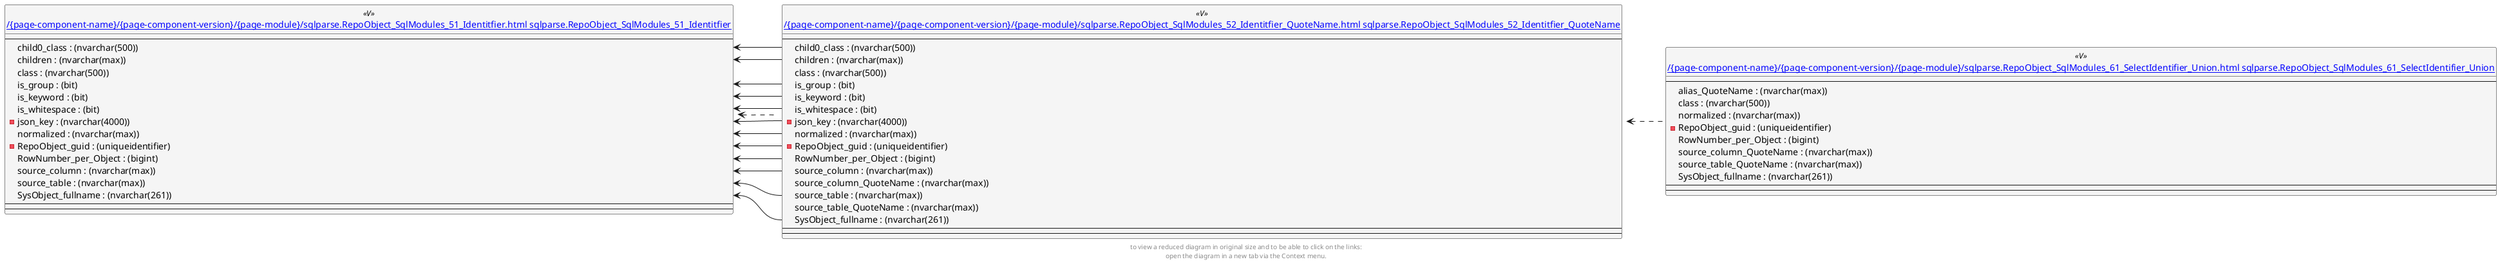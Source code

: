 @startuml
left to right direction
'top to bottom direction
hide circle
'avoide "." issues:
set namespaceSeparator none


skinparam class {
  BackgroundColor White
  BackgroundColor<<FN>> Yellow
  BackgroundColor<<FS>> Yellow
  BackgroundColor<<FT>> LightGray
  BackgroundColor<<IF>> Yellow
  BackgroundColor<<IS>> Yellow
  BackgroundColor<<P>> Aqua
  BackgroundColor<<PC>> Aqua
  BackgroundColor<<SN>> Yellow
  BackgroundColor<<SO>> SlateBlue
  BackgroundColor<<TF>> LightGray
  BackgroundColor<<TR>> Tomato
  BackgroundColor<<U>> White
  BackgroundColor<<V>> WhiteSmoke
  BackgroundColor<<X>> Aqua
}


entity "[[{site-url}/{page-component-name}/{page-component-version}/{page-module}/sqlparse.RepoObject_SqlModules_51_Identitfier.html sqlparse.RepoObject_SqlModules_51_Identitfier]]" as sqlparse.RepoObject_SqlModules_51_Identitfier << V >> {
  --
  child0_class : (nvarchar(500))
  children : (nvarchar(max))
  class : (nvarchar(500))
  is_group : (bit)
  is_keyword : (bit)
  is_whitespace : (bit)
  - json_key : (nvarchar(4000))
  normalized : (nvarchar(max))
  - RepoObject_guid : (uniqueidentifier)
  RowNumber_per_Object : (bigint)
  source_column : (nvarchar(max))
  source_table : (nvarchar(max))
  SysObject_fullname : (nvarchar(261))
  --
  --
}

entity "[[{site-url}/{page-component-name}/{page-component-version}/{page-module}/sqlparse.RepoObject_SqlModules_52_Identitfier_QuoteName.html sqlparse.RepoObject_SqlModules_52_Identitfier_QuoteName]]" as sqlparse.RepoObject_SqlModules_52_Identitfier_QuoteName << V >> {
  --
  child0_class : (nvarchar(500))
  children : (nvarchar(max))
  class : (nvarchar(500))
  is_group : (bit)
  is_keyword : (bit)
  is_whitespace : (bit)
  - json_key : (nvarchar(4000))
  normalized : (nvarchar(max))
  - RepoObject_guid : (uniqueidentifier)
  RowNumber_per_Object : (bigint)
  source_column : (nvarchar(max))
  source_column_QuoteName : (nvarchar(max))
  source_table : (nvarchar(max))
  source_table_QuoteName : (nvarchar(max))
  SysObject_fullname : (nvarchar(261))
  --
  --
}

entity "[[{site-url}/{page-component-name}/{page-component-version}/{page-module}/sqlparse.RepoObject_SqlModules_61_SelectIdentifier_Union.html sqlparse.RepoObject_SqlModules_61_SelectIdentifier_Union]]" as sqlparse.RepoObject_SqlModules_61_SelectIdentifier_Union << V >> {
  --
  alias_QuoteName : (nvarchar(max))
  class : (nvarchar(500))
  normalized : (nvarchar(max))
  - RepoObject_guid : (uniqueidentifier)
  RowNumber_per_Object : (bigint)
  source_column_QuoteName : (nvarchar(max))
  source_table_QuoteName : (nvarchar(max))
  SysObject_fullname : (nvarchar(261))
  --
  --
}

sqlparse.RepoObject_SqlModules_51_Identitfier <.. sqlparse.RepoObject_SqlModules_52_Identitfier_QuoteName
sqlparse.RepoObject_SqlModules_52_Identitfier_QuoteName <.. sqlparse.RepoObject_SqlModules_61_SelectIdentifier_Union
sqlparse.RepoObject_SqlModules_51_Identitfier::child0_class <-- sqlparse.RepoObject_SqlModules_52_Identitfier_QuoteName::child0_class
sqlparse.RepoObject_SqlModules_51_Identitfier::children <-- sqlparse.RepoObject_SqlModules_52_Identitfier_QuoteName::children
sqlparse.RepoObject_SqlModules_51_Identitfier::is_group <-- sqlparse.RepoObject_SqlModules_52_Identitfier_QuoteName::is_group
sqlparse.RepoObject_SqlModules_51_Identitfier::is_keyword <-- sqlparse.RepoObject_SqlModules_52_Identitfier_QuoteName::is_keyword
sqlparse.RepoObject_SqlModules_51_Identitfier::is_whitespace <-- sqlparse.RepoObject_SqlModules_52_Identitfier_QuoteName::is_whitespace
sqlparse.RepoObject_SqlModules_51_Identitfier::json_key <-- sqlparse.RepoObject_SqlModules_52_Identitfier_QuoteName::json_key
sqlparse.RepoObject_SqlModules_51_Identitfier::normalized <-- sqlparse.RepoObject_SqlModules_52_Identitfier_QuoteName::normalized
sqlparse.RepoObject_SqlModules_51_Identitfier::RepoObject_guid <-- sqlparse.RepoObject_SqlModules_52_Identitfier_QuoteName::RepoObject_guid
sqlparse.RepoObject_SqlModules_51_Identitfier::RowNumber_per_Object <-- sqlparse.RepoObject_SqlModules_52_Identitfier_QuoteName::RowNumber_per_Object
sqlparse.RepoObject_SqlModules_51_Identitfier::source_column <-- sqlparse.RepoObject_SqlModules_52_Identitfier_QuoteName::source_column
sqlparse.RepoObject_SqlModules_51_Identitfier::source_table <-- sqlparse.RepoObject_SqlModules_52_Identitfier_QuoteName::source_table
sqlparse.RepoObject_SqlModules_51_Identitfier::SysObject_fullname <-- sqlparse.RepoObject_SqlModules_52_Identitfier_QuoteName::SysObject_fullname
footer
to view a reduced diagram in original size and to be able to click on the links:
open the diagram in a new tab via the Context menu.
end footer

@enduml

